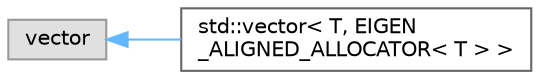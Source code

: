 digraph "Graphical Class Hierarchy"
{
 // LATEX_PDF_SIZE
  bgcolor="transparent";
  edge [fontname=Helvetica,fontsize=10,labelfontname=Helvetica,labelfontsize=10];
  node [fontname=Helvetica,fontsize=10,shape=box,height=0.2,width=0.4];
  rankdir="LR";
  Node0 [id="Node000000",label="vector",height=0.2,width=0.4,color="grey60", fillcolor="#E0E0E0", style="filled",tooltip=" "];
  Node0 -> Node1 [id="edge1378_Node000000_Node000001",dir="back",color="steelblue1",style="solid",tooltip=" "];
  Node1 [id="Node000001",label="std::vector\< T, EIGEN\l_ALIGNED_ALLOCATOR\< T \> \>",height=0.2,width=0.4,color="grey40", fillcolor="white", style="filled",URL="$classstd_1_1vector_3_01T_00_01EIGEN__ALIGNED__ALLOCATOR_3_01T_01_4_01_4.html",tooltip=" "];
}
